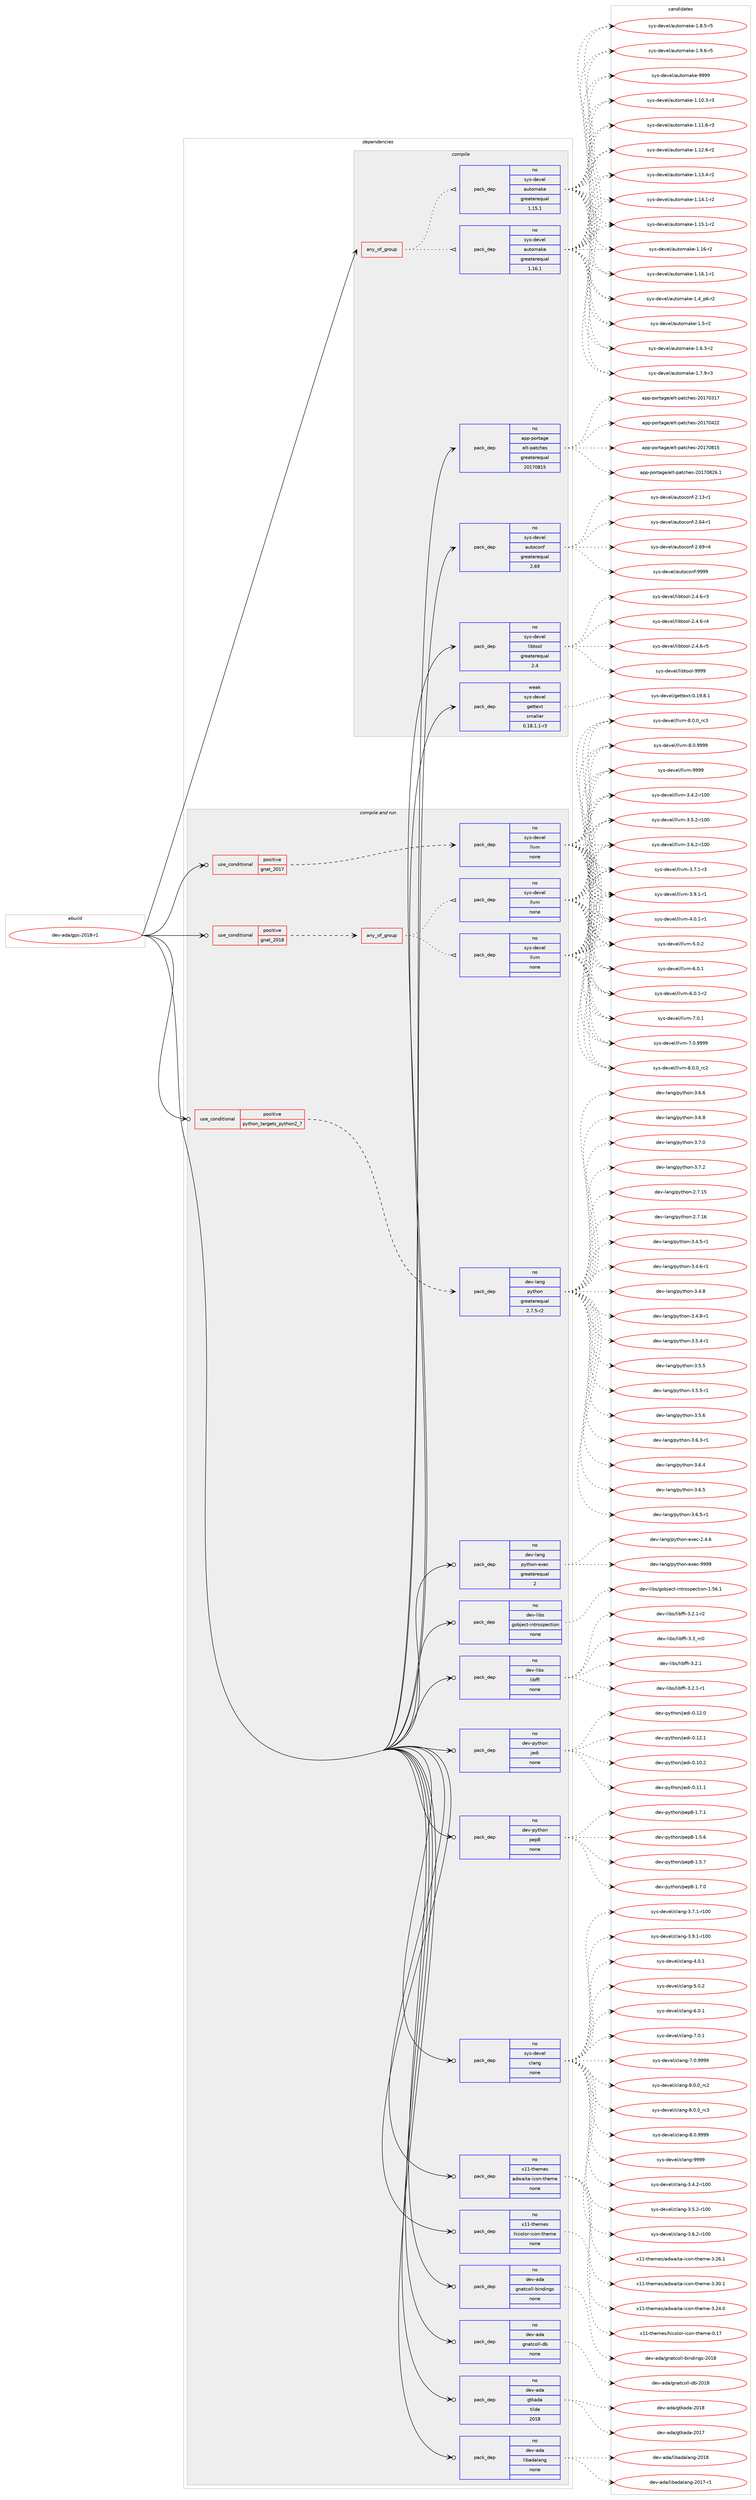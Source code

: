digraph prolog {

# *************
# Graph options
# *************

newrank=true;
concentrate=true;
compound=true;
graph [rankdir=LR,fontname=Helvetica,fontsize=10,ranksep=1.5];#, ranksep=2.5, nodesep=0.2];
edge  [arrowhead=vee];
node  [fontname=Helvetica,fontsize=10];

# **********
# The ebuild
# **********

subgraph cluster_leftcol {
color=gray;
rank=same;
label=<<i>ebuild</i>>;
id [label="dev-ada/gps-2018-r1", color=red, width=4, href="../dev-ada/gps-2018-r1.svg"];
}

# ****************
# The dependencies
# ****************

subgraph cluster_midcol {
color=gray;
label=<<i>dependencies</i>>;
subgraph cluster_compile {
fillcolor="#eeeeee";
style=filled;
label=<<i>compile</i>>;
subgraph any20309 {
dependency1316760 [label=<<TABLE BORDER="0" CELLBORDER="1" CELLSPACING="0" CELLPADDING="4"><TR><TD CELLPADDING="10">any_of_group</TD></TR></TABLE>>, shape=none, color=red];subgraph pack939444 {
dependency1316761 [label=<<TABLE BORDER="0" CELLBORDER="1" CELLSPACING="0" CELLPADDING="4" WIDTH="220"><TR><TD ROWSPAN="6" CELLPADDING="30">pack_dep</TD></TR><TR><TD WIDTH="110">no</TD></TR><TR><TD>sys-devel</TD></TR><TR><TD>automake</TD></TR><TR><TD>greaterequal</TD></TR><TR><TD>1.16.1</TD></TR></TABLE>>, shape=none, color=blue];
}
dependency1316760:e -> dependency1316761:w [weight=20,style="dotted",arrowhead="oinv"];
subgraph pack939445 {
dependency1316762 [label=<<TABLE BORDER="0" CELLBORDER="1" CELLSPACING="0" CELLPADDING="4" WIDTH="220"><TR><TD ROWSPAN="6" CELLPADDING="30">pack_dep</TD></TR><TR><TD WIDTH="110">no</TD></TR><TR><TD>sys-devel</TD></TR><TR><TD>automake</TD></TR><TR><TD>greaterequal</TD></TR><TR><TD>1.15.1</TD></TR></TABLE>>, shape=none, color=blue];
}
dependency1316760:e -> dependency1316762:w [weight=20,style="dotted",arrowhead="oinv"];
}
id:e -> dependency1316760:w [weight=20,style="solid",arrowhead="vee"];
subgraph pack939446 {
dependency1316763 [label=<<TABLE BORDER="0" CELLBORDER="1" CELLSPACING="0" CELLPADDING="4" WIDTH="220"><TR><TD ROWSPAN="6" CELLPADDING="30">pack_dep</TD></TR><TR><TD WIDTH="110">no</TD></TR><TR><TD>app-portage</TD></TR><TR><TD>elt-patches</TD></TR><TR><TD>greaterequal</TD></TR><TR><TD>20170815</TD></TR></TABLE>>, shape=none, color=blue];
}
id:e -> dependency1316763:w [weight=20,style="solid",arrowhead="vee"];
subgraph pack939447 {
dependency1316764 [label=<<TABLE BORDER="0" CELLBORDER="1" CELLSPACING="0" CELLPADDING="4" WIDTH="220"><TR><TD ROWSPAN="6" CELLPADDING="30">pack_dep</TD></TR><TR><TD WIDTH="110">no</TD></TR><TR><TD>sys-devel</TD></TR><TR><TD>autoconf</TD></TR><TR><TD>greaterequal</TD></TR><TR><TD>2.69</TD></TR></TABLE>>, shape=none, color=blue];
}
id:e -> dependency1316764:w [weight=20,style="solid",arrowhead="vee"];
subgraph pack939448 {
dependency1316765 [label=<<TABLE BORDER="0" CELLBORDER="1" CELLSPACING="0" CELLPADDING="4" WIDTH="220"><TR><TD ROWSPAN="6" CELLPADDING="30">pack_dep</TD></TR><TR><TD WIDTH="110">no</TD></TR><TR><TD>sys-devel</TD></TR><TR><TD>libtool</TD></TR><TR><TD>greaterequal</TD></TR><TR><TD>2.4</TD></TR></TABLE>>, shape=none, color=blue];
}
id:e -> dependency1316765:w [weight=20,style="solid",arrowhead="vee"];
subgraph pack939449 {
dependency1316766 [label=<<TABLE BORDER="0" CELLBORDER="1" CELLSPACING="0" CELLPADDING="4" WIDTH="220"><TR><TD ROWSPAN="6" CELLPADDING="30">pack_dep</TD></TR><TR><TD WIDTH="110">weak</TD></TR><TR><TD>sys-devel</TD></TR><TR><TD>gettext</TD></TR><TR><TD>smaller</TD></TR><TR><TD>0.18.1.1-r3</TD></TR></TABLE>>, shape=none, color=blue];
}
id:e -> dependency1316766:w [weight=20,style="solid",arrowhead="vee"];
}
subgraph cluster_compileandrun {
fillcolor="#eeeeee";
style=filled;
label=<<i>compile and run</i>>;
subgraph cond356457 {
dependency1316767 [label=<<TABLE BORDER="0" CELLBORDER="1" CELLSPACING="0" CELLPADDING="4"><TR><TD ROWSPAN="3" CELLPADDING="10">use_conditional</TD></TR><TR><TD>positive</TD></TR><TR><TD>gnat_2017</TD></TR></TABLE>>, shape=none, color=red];
subgraph pack939450 {
dependency1316768 [label=<<TABLE BORDER="0" CELLBORDER="1" CELLSPACING="0" CELLPADDING="4" WIDTH="220"><TR><TD ROWSPAN="6" CELLPADDING="30">pack_dep</TD></TR><TR><TD WIDTH="110">no</TD></TR><TR><TD>sys-devel</TD></TR><TR><TD>llvm</TD></TR><TR><TD>none</TD></TR><TR><TD></TD></TR></TABLE>>, shape=none, color=blue];
}
dependency1316767:e -> dependency1316768:w [weight=20,style="dashed",arrowhead="vee"];
}
id:e -> dependency1316767:w [weight=20,style="solid",arrowhead="odotvee"];
subgraph cond356458 {
dependency1316769 [label=<<TABLE BORDER="0" CELLBORDER="1" CELLSPACING="0" CELLPADDING="4"><TR><TD ROWSPAN="3" CELLPADDING="10">use_conditional</TD></TR><TR><TD>positive</TD></TR><TR><TD>gnat_2018</TD></TR></TABLE>>, shape=none, color=red];
subgraph any20310 {
dependency1316770 [label=<<TABLE BORDER="0" CELLBORDER="1" CELLSPACING="0" CELLPADDING="4"><TR><TD CELLPADDING="10">any_of_group</TD></TR></TABLE>>, shape=none, color=red];subgraph pack939451 {
dependency1316771 [label=<<TABLE BORDER="0" CELLBORDER="1" CELLSPACING="0" CELLPADDING="4" WIDTH="220"><TR><TD ROWSPAN="6" CELLPADDING="30">pack_dep</TD></TR><TR><TD WIDTH="110">no</TD></TR><TR><TD>sys-devel</TD></TR><TR><TD>llvm</TD></TR><TR><TD>none</TD></TR><TR><TD></TD></TR></TABLE>>, shape=none, color=blue];
}
dependency1316770:e -> dependency1316771:w [weight=20,style="dotted",arrowhead="oinv"];
subgraph pack939452 {
dependency1316772 [label=<<TABLE BORDER="0" CELLBORDER="1" CELLSPACING="0" CELLPADDING="4" WIDTH="220"><TR><TD ROWSPAN="6" CELLPADDING="30">pack_dep</TD></TR><TR><TD WIDTH="110">no</TD></TR><TR><TD>sys-devel</TD></TR><TR><TD>llvm</TD></TR><TR><TD>none</TD></TR><TR><TD></TD></TR></TABLE>>, shape=none, color=blue];
}
dependency1316770:e -> dependency1316772:w [weight=20,style="dotted",arrowhead="oinv"];
}
dependency1316769:e -> dependency1316770:w [weight=20,style="dashed",arrowhead="vee"];
}
id:e -> dependency1316769:w [weight=20,style="solid",arrowhead="odotvee"];
subgraph cond356459 {
dependency1316773 [label=<<TABLE BORDER="0" CELLBORDER="1" CELLSPACING="0" CELLPADDING="4"><TR><TD ROWSPAN="3" CELLPADDING="10">use_conditional</TD></TR><TR><TD>positive</TD></TR><TR><TD>python_targets_python2_7</TD></TR></TABLE>>, shape=none, color=red];
subgraph pack939453 {
dependency1316774 [label=<<TABLE BORDER="0" CELLBORDER="1" CELLSPACING="0" CELLPADDING="4" WIDTH="220"><TR><TD ROWSPAN="6" CELLPADDING="30">pack_dep</TD></TR><TR><TD WIDTH="110">no</TD></TR><TR><TD>dev-lang</TD></TR><TR><TD>python</TD></TR><TR><TD>greaterequal</TD></TR><TR><TD>2.7.5-r2</TD></TR></TABLE>>, shape=none, color=blue];
}
dependency1316773:e -> dependency1316774:w [weight=20,style="dashed",arrowhead="vee"];
}
id:e -> dependency1316773:w [weight=20,style="solid",arrowhead="odotvee"];
subgraph pack939454 {
dependency1316775 [label=<<TABLE BORDER="0" CELLBORDER="1" CELLSPACING="0" CELLPADDING="4" WIDTH="220"><TR><TD ROWSPAN="6" CELLPADDING="30">pack_dep</TD></TR><TR><TD WIDTH="110">no</TD></TR><TR><TD>dev-ada</TD></TR><TR><TD>gnatcoll-bindings</TD></TR><TR><TD>none</TD></TR><TR><TD></TD></TR></TABLE>>, shape=none, color=blue];
}
id:e -> dependency1316775:w [weight=20,style="solid",arrowhead="odotvee"];
subgraph pack939455 {
dependency1316776 [label=<<TABLE BORDER="0" CELLBORDER="1" CELLSPACING="0" CELLPADDING="4" WIDTH="220"><TR><TD ROWSPAN="6" CELLPADDING="30">pack_dep</TD></TR><TR><TD WIDTH="110">no</TD></TR><TR><TD>dev-ada</TD></TR><TR><TD>gnatcoll-db</TD></TR><TR><TD>none</TD></TR><TR><TD></TD></TR></TABLE>>, shape=none, color=blue];
}
id:e -> dependency1316776:w [weight=20,style="solid",arrowhead="odotvee"];
subgraph pack939456 {
dependency1316777 [label=<<TABLE BORDER="0" CELLBORDER="1" CELLSPACING="0" CELLPADDING="4" WIDTH="220"><TR><TD ROWSPAN="6" CELLPADDING="30">pack_dep</TD></TR><TR><TD WIDTH="110">no</TD></TR><TR><TD>dev-ada</TD></TR><TR><TD>gtkada</TD></TR><TR><TD>tilde</TD></TR><TR><TD>2018</TD></TR></TABLE>>, shape=none, color=blue];
}
id:e -> dependency1316777:w [weight=20,style="solid",arrowhead="odotvee"];
subgraph pack939457 {
dependency1316778 [label=<<TABLE BORDER="0" CELLBORDER="1" CELLSPACING="0" CELLPADDING="4" WIDTH="220"><TR><TD ROWSPAN="6" CELLPADDING="30">pack_dep</TD></TR><TR><TD WIDTH="110">no</TD></TR><TR><TD>dev-ada</TD></TR><TR><TD>libadalang</TD></TR><TR><TD>none</TD></TR><TR><TD></TD></TR></TABLE>>, shape=none, color=blue];
}
id:e -> dependency1316778:w [weight=20,style="solid",arrowhead="odotvee"];
subgraph pack939458 {
dependency1316779 [label=<<TABLE BORDER="0" CELLBORDER="1" CELLSPACING="0" CELLPADDING="4" WIDTH="220"><TR><TD ROWSPAN="6" CELLPADDING="30">pack_dep</TD></TR><TR><TD WIDTH="110">no</TD></TR><TR><TD>dev-lang</TD></TR><TR><TD>python-exec</TD></TR><TR><TD>greaterequal</TD></TR><TR><TD>2</TD></TR></TABLE>>, shape=none, color=blue];
}
id:e -> dependency1316779:w [weight=20,style="solid",arrowhead="odotvee"];
subgraph pack939459 {
dependency1316780 [label=<<TABLE BORDER="0" CELLBORDER="1" CELLSPACING="0" CELLPADDING="4" WIDTH="220"><TR><TD ROWSPAN="6" CELLPADDING="30">pack_dep</TD></TR><TR><TD WIDTH="110">no</TD></TR><TR><TD>dev-libs</TD></TR><TR><TD>gobject-introspection</TD></TR><TR><TD>none</TD></TR><TR><TD></TD></TR></TABLE>>, shape=none, color=blue];
}
id:e -> dependency1316780:w [weight=20,style="solid",arrowhead="odotvee"];
subgraph pack939460 {
dependency1316781 [label=<<TABLE BORDER="0" CELLBORDER="1" CELLSPACING="0" CELLPADDING="4" WIDTH="220"><TR><TD ROWSPAN="6" CELLPADDING="30">pack_dep</TD></TR><TR><TD WIDTH="110">no</TD></TR><TR><TD>dev-libs</TD></TR><TR><TD>libffi</TD></TR><TR><TD>none</TD></TR><TR><TD></TD></TR></TABLE>>, shape=none, color=blue];
}
id:e -> dependency1316781:w [weight=20,style="solid",arrowhead="odotvee"];
subgraph pack939461 {
dependency1316782 [label=<<TABLE BORDER="0" CELLBORDER="1" CELLSPACING="0" CELLPADDING="4" WIDTH="220"><TR><TD ROWSPAN="6" CELLPADDING="30">pack_dep</TD></TR><TR><TD WIDTH="110">no</TD></TR><TR><TD>dev-python</TD></TR><TR><TD>jedi</TD></TR><TR><TD>none</TD></TR><TR><TD></TD></TR></TABLE>>, shape=none, color=blue];
}
id:e -> dependency1316782:w [weight=20,style="solid",arrowhead="odotvee"];
subgraph pack939462 {
dependency1316783 [label=<<TABLE BORDER="0" CELLBORDER="1" CELLSPACING="0" CELLPADDING="4" WIDTH="220"><TR><TD ROWSPAN="6" CELLPADDING="30">pack_dep</TD></TR><TR><TD WIDTH="110">no</TD></TR><TR><TD>dev-python</TD></TR><TR><TD>pep8</TD></TR><TR><TD>none</TD></TR><TR><TD></TD></TR></TABLE>>, shape=none, color=blue];
}
id:e -> dependency1316783:w [weight=20,style="solid",arrowhead="odotvee"];
subgraph pack939463 {
dependency1316784 [label=<<TABLE BORDER="0" CELLBORDER="1" CELLSPACING="0" CELLPADDING="4" WIDTH="220"><TR><TD ROWSPAN="6" CELLPADDING="30">pack_dep</TD></TR><TR><TD WIDTH="110">no</TD></TR><TR><TD>sys-devel</TD></TR><TR><TD>clang</TD></TR><TR><TD>none</TD></TR><TR><TD></TD></TR></TABLE>>, shape=none, color=blue];
}
id:e -> dependency1316784:w [weight=20,style="solid",arrowhead="odotvee"];
subgraph pack939464 {
dependency1316785 [label=<<TABLE BORDER="0" CELLBORDER="1" CELLSPACING="0" CELLPADDING="4" WIDTH="220"><TR><TD ROWSPAN="6" CELLPADDING="30">pack_dep</TD></TR><TR><TD WIDTH="110">no</TD></TR><TR><TD>x11-themes</TD></TR><TR><TD>adwaita-icon-theme</TD></TR><TR><TD>none</TD></TR><TR><TD></TD></TR></TABLE>>, shape=none, color=blue];
}
id:e -> dependency1316785:w [weight=20,style="solid",arrowhead="odotvee"];
subgraph pack939465 {
dependency1316786 [label=<<TABLE BORDER="0" CELLBORDER="1" CELLSPACING="0" CELLPADDING="4" WIDTH="220"><TR><TD ROWSPAN="6" CELLPADDING="30">pack_dep</TD></TR><TR><TD WIDTH="110">no</TD></TR><TR><TD>x11-themes</TD></TR><TR><TD>hicolor-icon-theme</TD></TR><TR><TD>none</TD></TR><TR><TD></TD></TR></TABLE>>, shape=none, color=blue];
}
id:e -> dependency1316786:w [weight=20,style="solid",arrowhead="odotvee"];
}
subgraph cluster_run {
fillcolor="#eeeeee";
style=filled;
label=<<i>run</i>>;
}
}

# **************
# The candidates
# **************

subgraph cluster_choices {
rank=same;
color=gray;
label=<<i>candidates</i>>;

subgraph choice939444 {
color=black;
nodesep=1;
choice11512111545100101118101108479711711611110997107101454946494846514511451 [label="sys-devel/automake-1.10.3-r3", color=red, width=4,href="../sys-devel/automake-1.10.3-r3.svg"];
choice11512111545100101118101108479711711611110997107101454946494946544511451 [label="sys-devel/automake-1.11.6-r3", color=red, width=4,href="../sys-devel/automake-1.11.6-r3.svg"];
choice11512111545100101118101108479711711611110997107101454946495046544511450 [label="sys-devel/automake-1.12.6-r2", color=red, width=4,href="../sys-devel/automake-1.12.6-r2.svg"];
choice11512111545100101118101108479711711611110997107101454946495146524511450 [label="sys-devel/automake-1.13.4-r2", color=red, width=4,href="../sys-devel/automake-1.13.4-r2.svg"];
choice11512111545100101118101108479711711611110997107101454946495246494511450 [label="sys-devel/automake-1.14.1-r2", color=red, width=4,href="../sys-devel/automake-1.14.1-r2.svg"];
choice11512111545100101118101108479711711611110997107101454946495346494511450 [label="sys-devel/automake-1.15.1-r2", color=red, width=4,href="../sys-devel/automake-1.15.1-r2.svg"];
choice1151211154510010111810110847971171161111099710710145494649544511450 [label="sys-devel/automake-1.16-r2", color=red, width=4,href="../sys-devel/automake-1.16-r2.svg"];
choice11512111545100101118101108479711711611110997107101454946495446494511449 [label="sys-devel/automake-1.16.1-r1", color=red, width=4,href="../sys-devel/automake-1.16.1-r1.svg"];
choice115121115451001011181011084797117116111109971071014549465295112544511450 [label="sys-devel/automake-1.4_p6-r2", color=red, width=4,href="../sys-devel/automake-1.4_p6-r2.svg"];
choice11512111545100101118101108479711711611110997107101454946534511450 [label="sys-devel/automake-1.5-r2", color=red, width=4,href="../sys-devel/automake-1.5-r2.svg"];
choice115121115451001011181011084797117116111109971071014549465446514511450 [label="sys-devel/automake-1.6.3-r2", color=red, width=4,href="../sys-devel/automake-1.6.3-r2.svg"];
choice115121115451001011181011084797117116111109971071014549465546574511451 [label="sys-devel/automake-1.7.9-r3", color=red, width=4,href="../sys-devel/automake-1.7.9-r3.svg"];
choice115121115451001011181011084797117116111109971071014549465646534511453 [label="sys-devel/automake-1.8.5-r5", color=red, width=4,href="../sys-devel/automake-1.8.5-r5.svg"];
choice115121115451001011181011084797117116111109971071014549465746544511453 [label="sys-devel/automake-1.9.6-r5", color=red, width=4,href="../sys-devel/automake-1.9.6-r5.svg"];
choice115121115451001011181011084797117116111109971071014557575757 [label="sys-devel/automake-9999", color=red, width=4,href="../sys-devel/automake-9999.svg"];
dependency1316761:e -> choice11512111545100101118101108479711711611110997107101454946494846514511451:w [style=dotted,weight="100"];
dependency1316761:e -> choice11512111545100101118101108479711711611110997107101454946494946544511451:w [style=dotted,weight="100"];
dependency1316761:e -> choice11512111545100101118101108479711711611110997107101454946495046544511450:w [style=dotted,weight="100"];
dependency1316761:e -> choice11512111545100101118101108479711711611110997107101454946495146524511450:w [style=dotted,weight="100"];
dependency1316761:e -> choice11512111545100101118101108479711711611110997107101454946495246494511450:w [style=dotted,weight="100"];
dependency1316761:e -> choice11512111545100101118101108479711711611110997107101454946495346494511450:w [style=dotted,weight="100"];
dependency1316761:e -> choice1151211154510010111810110847971171161111099710710145494649544511450:w [style=dotted,weight="100"];
dependency1316761:e -> choice11512111545100101118101108479711711611110997107101454946495446494511449:w [style=dotted,weight="100"];
dependency1316761:e -> choice115121115451001011181011084797117116111109971071014549465295112544511450:w [style=dotted,weight="100"];
dependency1316761:e -> choice11512111545100101118101108479711711611110997107101454946534511450:w [style=dotted,weight="100"];
dependency1316761:e -> choice115121115451001011181011084797117116111109971071014549465446514511450:w [style=dotted,weight="100"];
dependency1316761:e -> choice115121115451001011181011084797117116111109971071014549465546574511451:w [style=dotted,weight="100"];
dependency1316761:e -> choice115121115451001011181011084797117116111109971071014549465646534511453:w [style=dotted,weight="100"];
dependency1316761:e -> choice115121115451001011181011084797117116111109971071014549465746544511453:w [style=dotted,weight="100"];
dependency1316761:e -> choice115121115451001011181011084797117116111109971071014557575757:w [style=dotted,weight="100"];
}
subgraph choice939445 {
color=black;
nodesep=1;
choice11512111545100101118101108479711711611110997107101454946494846514511451 [label="sys-devel/automake-1.10.3-r3", color=red, width=4,href="../sys-devel/automake-1.10.3-r3.svg"];
choice11512111545100101118101108479711711611110997107101454946494946544511451 [label="sys-devel/automake-1.11.6-r3", color=red, width=4,href="../sys-devel/automake-1.11.6-r3.svg"];
choice11512111545100101118101108479711711611110997107101454946495046544511450 [label="sys-devel/automake-1.12.6-r2", color=red, width=4,href="../sys-devel/automake-1.12.6-r2.svg"];
choice11512111545100101118101108479711711611110997107101454946495146524511450 [label="sys-devel/automake-1.13.4-r2", color=red, width=4,href="../sys-devel/automake-1.13.4-r2.svg"];
choice11512111545100101118101108479711711611110997107101454946495246494511450 [label="sys-devel/automake-1.14.1-r2", color=red, width=4,href="../sys-devel/automake-1.14.1-r2.svg"];
choice11512111545100101118101108479711711611110997107101454946495346494511450 [label="sys-devel/automake-1.15.1-r2", color=red, width=4,href="../sys-devel/automake-1.15.1-r2.svg"];
choice1151211154510010111810110847971171161111099710710145494649544511450 [label="sys-devel/automake-1.16-r2", color=red, width=4,href="../sys-devel/automake-1.16-r2.svg"];
choice11512111545100101118101108479711711611110997107101454946495446494511449 [label="sys-devel/automake-1.16.1-r1", color=red, width=4,href="../sys-devel/automake-1.16.1-r1.svg"];
choice115121115451001011181011084797117116111109971071014549465295112544511450 [label="sys-devel/automake-1.4_p6-r2", color=red, width=4,href="../sys-devel/automake-1.4_p6-r2.svg"];
choice11512111545100101118101108479711711611110997107101454946534511450 [label="sys-devel/automake-1.5-r2", color=red, width=4,href="../sys-devel/automake-1.5-r2.svg"];
choice115121115451001011181011084797117116111109971071014549465446514511450 [label="sys-devel/automake-1.6.3-r2", color=red, width=4,href="../sys-devel/automake-1.6.3-r2.svg"];
choice115121115451001011181011084797117116111109971071014549465546574511451 [label="sys-devel/automake-1.7.9-r3", color=red, width=4,href="../sys-devel/automake-1.7.9-r3.svg"];
choice115121115451001011181011084797117116111109971071014549465646534511453 [label="sys-devel/automake-1.8.5-r5", color=red, width=4,href="../sys-devel/automake-1.8.5-r5.svg"];
choice115121115451001011181011084797117116111109971071014549465746544511453 [label="sys-devel/automake-1.9.6-r5", color=red, width=4,href="../sys-devel/automake-1.9.6-r5.svg"];
choice115121115451001011181011084797117116111109971071014557575757 [label="sys-devel/automake-9999", color=red, width=4,href="../sys-devel/automake-9999.svg"];
dependency1316762:e -> choice11512111545100101118101108479711711611110997107101454946494846514511451:w [style=dotted,weight="100"];
dependency1316762:e -> choice11512111545100101118101108479711711611110997107101454946494946544511451:w [style=dotted,weight="100"];
dependency1316762:e -> choice11512111545100101118101108479711711611110997107101454946495046544511450:w [style=dotted,weight="100"];
dependency1316762:e -> choice11512111545100101118101108479711711611110997107101454946495146524511450:w [style=dotted,weight="100"];
dependency1316762:e -> choice11512111545100101118101108479711711611110997107101454946495246494511450:w [style=dotted,weight="100"];
dependency1316762:e -> choice11512111545100101118101108479711711611110997107101454946495346494511450:w [style=dotted,weight="100"];
dependency1316762:e -> choice1151211154510010111810110847971171161111099710710145494649544511450:w [style=dotted,weight="100"];
dependency1316762:e -> choice11512111545100101118101108479711711611110997107101454946495446494511449:w [style=dotted,weight="100"];
dependency1316762:e -> choice115121115451001011181011084797117116111109971071014549465295112544511450:w [style=dotted,weight="100"];
dependency1316762:e -> choice11512111545100101118101108479711711611110997107101454946534511450:w [style=dotted,weight="100"];
dependency1316762:e -> choice115121115451001011181011084797117116111109971071014549465446514511450:w [style=dotted,weight="100"];
dependency1316762:e -> choice115121115451001011181011084797117116111109971071014549465546574511451:w [style=dotted,weight="100"];
dependency1316762:e -> choice115121115451001011181011084797117116111109971071014549465646534511453:w [style=dotted,weight="100"];
dependency1316762:e -> choice115121115451001011181011084797117116111109971071014549465746544511453:w [style=dotted,weight="100"];
dependency1316762:e -> choice115121115451001011181011084797117116111109971071014557575757:w [style=dotted,weight="100"];
}
subgraph choice939446 {
color=black;
nodesep=1;
choice97112112451121111141169710310147101108116451129711699104101115455048495548514955 [label="app-portage/elt-patches-20170317", color=red, width=4,href="../app-portage/elt-patches-20170317.svg"];
choice97112112451121111141169710310147101108116451129711699104101115455048495548525050 [label="app-portage/elt-patches-20170422", color=red, width=4,href="../app-portage/elt-patches-20170422.svg"];
choice97112112451121111141169710310147101108116451129711699104101115455048495548564953 [label="app-portage/elt-patches-20170815", color=red, width=4,href="../app-portage/elt-patches-20170815.svg"];
choice971121124511211111411697103101471011081164511297116991041011154550484955485650544649 [label="app-portage/elt-patches-20170826.1", color=red, width=4,href="../app-portage/elt-patches-20170826.1.svg"];
dependency1316763:e -> choice97112112451121111141169710310147101108116451129711699104101115455048495548514955:w [style=dotted,weight="100"];
dependency1316763:e -> choice97112112451121111141169710310147101108116451129711699104101115455048495548525050:w [style=dotted,weight="100"];
dependency1316763:e -> choice97112112451121111141169710310147101108116451129711699104101115455048495548564953:w [style=dotted,weight="100"];
dependency1316763:e -> choice971121124511211111411697103101471011081164511297116991041011154550484955485650544649:w [style=dotted,weight="100"];
}
subgraph choice939447 {
color=black;
nodesep=1;
choice1151211154510010111810110847971171161119911111010245504649514511449 [label="sys-devel/autoconf-2.13-r1", color=red, width=4,href="../sys-devel/autoconf-2.13-r1.svg"];
choice1151211154510010111810110847971171161119911111010245504654524511449 [label="sys-devel/autoconf-2.64-r1", color=red, width=4,href="../sys-devel/autoconf-2.64-r1.svg"];
choice1151211154510010111810110847971171161119911111010245504654574511452 [label="sys-devel/autoconf-2.69-r4", color=red, width=4,href="../sys-devel/autoconf-2.69-r4.svg"];
choice115121115451001011181011084797117116111991111101024557575757 [label="sys-devel/autoconf-9999", color=red, width=4,href="../sys-devel/autoconf-9999.svg"];
dependency1316764:e -> choice1151211154510010111810110847971171161119911111010245504649514511449:w [style=dotted,weight="100"];
dependency1316764:e -> choice1151211154510010111810110847971171161119911111010245504654524511449:w [style=dotted,weight="100"];
dependency1316764:e -> choice1151211154510010111810110847971171161119911111010245504654574511452:w [style=dotted,weight="100"];
dependency1316764:e -> choice115121115451001011181011084797117116111991111101024557575757:w [style=dotted,weight="100"];
}
subgraph choice939448 {
color=black;
nodesep=1;
choice1151211154510010111810110847108105981161111111084550465246544511451 [label="sys-devel/libtool-2.4.6-r3", color=red, width=4,href="../sys-devel/libtool-2.4.6-r3.svg"];
choice1151211154510010111810110847108105981161111111084550465246544511452 [label="sys-devel/libtool-2.4.6-r4", color=red, width=4,href="../sys-devel/libtool-2.4.6-r4.svg"];
choice1151211154510010111810110847108105981161111111084550465246544511453 [label="sys-devel/libtool-2.4.6-r5", color=red, width=4,href="../sys-devel/libtool-2.4.6-r5.svg"];
choice1151211154510010111810110847108105981161111111084557575757 [label="sys-devel/libtool-9999", color=red, width=4,href="../sys-devel/libtool-9999.svg"];
dependency1316765:e -> choice1151211154510010111810110847108105981161111111084550465246544511451:w [style=dotted,weight="100"];
dependency1316765:e -> choice1151211154510010111810110847108105981161111111084550465246544511452:w [style=dotted,weight="100"];
dependency1316765:e -> choice1151211154510010111810110847108105981161111111084550465246544511453:w [style=dotted,weight="100"];
dependency1316765:e -> choice1151211154510010111810110847108105981161111111084557575757:w [style=dotted,weight="100"];
}
subgraph choice939449 {
color=black;
nodesep=1;
choice1151211154510010111810110847103101116116101120116454846495746564649 [label="sys-devel/gettext-0.19.8.1", color=red, width=4,href="../sys-devel/gettext-0.19.8.1.svg"];
dependency1316766:e -> choice1151211154510010111810110847103101116116101120116454846495746564649:w [style=dotted,weight="100"];
}
subgraph choice939450 {
color=black;
nodesep=1;
choice115121115451001011181011084710810811810945514652465045114494848 [label="sys-devel/llvm-3.4.2-r100", color=red, width=4,href="../sys-devel/llvm-3.4.2-r100.svg"];
choice115121115451001011181011084710810811810945514653465045114494848 [label="sys-devel/llvm-3.5.2-r100", color=red, width=4,href="../sys-devel/llvm-3.5.2-r100.svg"];
choice115121115451001011181011084710810811810945514654465045114494848 [label="sys-devel/llvm-3.6.2-r100", color=red, width=4,href="../sys-devel/llvm-3.6.2-r100.svg"];
choice11512111545100101118101108471081081181094551465546494511451 [label="sys-devel/llvm-3.7.1-r3", color=red, width=4,href="../sys-devel/llvm-3.7.1-r3.svg"];
choice11512111545100101118101108471081081181094551465746494511449 [label="sys-devel/llvm-3.9.1-r1", color=red, width=4,href="../sys-devel/llvm-3.9.1-r1.svg"];
choice11512111545100101118101108471081081181094552464846494511449 [label="sys-devel/llvm-4.0.1-r1", color=red, width=4,href="../sys-devel/llvm-4.0.1-r1.svg"];
choice1151211154510010111810110847108108118109455346484650 [label="sys-devel/llvm-5.0.2", color=red, width=4,href="../sys-devel/llvm-5.0.2.svg"];
choice1151211154510010111810110847108108118109455446484649 [label="sys-devel/llvm-6.0.1", color=red, width=4,href="../sys-devel/llvm-6.0.1.svg"];
choice11512111545100101118101108471081081181094554464846494511450 [label="sys-devel/llvm-6.0.1-r2", color=red, width=4,href="../sys-devel/llvm-6.0.1-r2.svg"];
choice1151211154510010111810110847108108118109455546484649 [label="sys-devel/llvm-7.0.1", color=red, width=4,href="../sys-devel/llvm-7.0.1.svg"];
choice1151211154510010111810110847108108118109455546484657575757 [label="sys-devel/llvm-7.0.9999", color=red, width=4,href="../sys-devel/llvm-7.0.9999.svg"];
choice1151211154510010111810110847108108118109455646484648951149950 [label="sys-devel/llvm-8.0.0_rc2", color=red, width=4,href="../sys-devel/llvm-8.0.0_rc2.svg"];
choice1151211154510010111810110847108108118109455646484648951149951 [label="sys-devel/llvm-8.0.0_rc3", color=red, width=4,href="../sys-devel/llvm-8.0.0_rc3.svg"];
choice1151211154510010111810110847108108118109455646484657575757 [label="sys-devel/llvm-8.0.9999", color=red, width=4,href="../sys-devel/llvm-8.0.9999.svg"];
choice11512111545100101118101108471081081181094557575757 [label="sys-devel/llvm-9999", color=red, width=4,href="../sys-devel/llvm-9999.svg"];
dependency1316768:e -> choice115121115451001011181011084710810811810945514652465045114494848:w [style=dotted,weight="100"];
dependency1316768:e -> choice115121115451001011181011084710810811810945514653465045114494848:w [style=dotted,weight="100"];
dependency1316768:e -> choice115121115451001011181011084710810811810945514654465045114494848:w [style=dotted,weight="100"];
dependency1316768:e -> choice11512111545100101118101108471081081181094551465546494511451:w [style=dotted,weight="100"];
dependency1316768:e -> choice11512111545100101118101108471081081181094551465746494511449:w [style=dotted,weight="100"];
dependency1316768:e -> choice11512111545100101118101108471081081181094552464846494511449:w [style=dotted,weight="100"];
dependency1316768:e -> choice1151211154510010111810110847108108118109455346484650:w [style=dotted,weight="100"];
dependency1316768:e -> choice1151211154510010111810110847108108118109455446484649:w [style=dotted,weight="100"];
dependency1316768:e -> choice11512111545100101118101108471081081181094554464846494511450:w [style=dotted,weight="100"];
dependency1316768:e -> choice1151211154510010111810110847108108118109455546484649:w [style=dotted,weight="100"];
dependency1316768:e -> choice1151211154510010111810110847108108118109455546484657575757:w [style=dotted,weight="100"];
dependency1316768:e -> choice1151211154510010111810110847108108118109455646484648951149950:w [style=dotted,weight="100"];
dependency1316768:e -> choice1151211154510010111810110847108108118109455646484648951149951:w [style=dotted,weight="100"];
dependency1316768:e -> choice1151211154510010111810110847108108118109455646484657575757:w [style=dotted,weight="100"];
dependency1316768:e -> choice11512111545100101118101108471081081181094557575757:w [style=dotted,weight="100"];
}
subgraph choice939451 {
color=black;
nodesep=1;
choice115121115451001011181011084710810811810945514652465045114494848 [label="sys-devel/llvm-3.4.2-r100", color=red, width=4,href="../sys-devel/llvm-3.4.2-r100.svg"];
choice115121115451001011181011084710810811810945514653465045114494848 [label="sys-devel/llvm-3.5.2-r100", color=red, width=4,href="../sys-devel/llvm-3.5.2-r100.svg"];
choice115121115451001011181011084710810811810945514654465045114494848 [label="sys-devel/llvm-3.6.2-r100", color=red, width=4,href="../sys-devel/llvm-3.6.2-r100.svg"];
choice11512111545100101118101108471081081181094551465546494511451 [label="sys-devel/llvm-3.7.1-r3", color=red, width=4,href="../sys-devel/llvm-3.7.1-r3.svg"];
choice11512111545100101118101108471081081181094551465746494511449 [label="sys-devel/llvm-3.9.1-r1", color=red, width=4,href="../sys-devel/llvm-3.9.1-r1.svg"];
choice11512111545100101118101108471081081181094552464846494511449 [label="sys-devel/llvm-4.0.1-r1", color=red, width=4,href="../sys-devel/llvm-4.0.1-r1.svg"];
choice1151211154510010111810110847108108118109455346484650 [label="sys-devel/llvm-5.0.2", color=red, width=4,href="../sys-devel/llvm-5.0.2.svg"];
choice1151211154510010111810110847108108118109455446484649 [label="sys-devel/llvm-6.0.1", color=red, width=4,href="../sys-devel/llvm-6.0.1.svg"];
choice11512111545100101118101108471081081181094554464846494511450 [label="sys-devel/llvm-6.0.1-r2", color=red, width=4,href="../sys-devel/llvm-6.0.1-r2.svg"];
choice1151211154510010111810110847108108118109455546484649 [label="sys-devel/llvm-7.0.1", color=red, width=4,href="../sys-devel/llvm-7.0.1.svg"];
choice1151211154510010111810110847108108118109455546484657575757 [label="sys-devel/llvm-7.0.9999", color=red, width=4,href="../sys-devel/llvm-7.0.9999.svg"];
choice1151211154510010111810110847108108118109455646484648951149950 [label="sys-devel/llvm-8.0.0_rc2", color=red, width=4,href="../sys-devel/llvm-8.0.0_rc2.svg"];
choice1151211154510010111810110847108108118109455646484648951149951 [label="sys-devel/llvm-8.0.0_rc3", color=red, width=4,href="../sys-devel/llvm-8.0.0_rc3.svg"];
choice1151211154510010111810110847108108118109455646484657575757 [label="sys-devel/llvm-8.0.9999", color=red, width=4,href="../sys-devel/llvm-8.0.9999.svg"];
choice11512111545100101118101108471081081181094557575757 [label="sys-devel/llvm-9999", color=red, width=4,href="../sys-devel/llvm-9999.svg"];
dependency1316771:e -> choice115121115451001011181011084710810811810945514652465045114494848:w [style=dotted,weight="100"];
dependency1316771:e -> choice115121115451001011181011084710810811810945514653465045114494848:w [style=dotted,weight="100"];
dependency1316771:e -> choice115121115451001011181011084710810811810945514654465045114494848:w [style=dotted,weight="100"];
dependency1316771:e -> choice11512111545100101118101108471081081181094551465546494511451:w [style=dotted,weight="100"];
dependency1316771:e -> choice11512111545100101118101108471081081181094551465746494511449:w [style=dotted,weight="100"];
dependency1316771:e -> choice11512111545100101118101108471081081181094552464846494511449:w [style=dotted,weight="100"];
dependency1316771:e -> choice1151211154510010111810110847108108118109455346484650:w [style=dotted,weight="100"];
dependency1316771:e -> choice1151211154510010111810110847108108118109455446484649:w [style=dotted,weight="100"];
dependency1316771:e -> choice11512111545100101118101108471081081181094554464846494511450:w [style=dotted,weight="100"];
dependency1316771:e -> choice1151211154510010111810110847108108118109455546484649:w [style=dotted,weight="100"];
dependency1316771:e -> choice1151211154510010111810110847108108118109455546484657575757:w [style=dotted,weight="100"];
dependency1316771:e -> choice1151211154510010111810110847108108118109455646484648951149950:w [style=dotted,weight="100"];
dependency1316771:e -> choice1151211154510010111810110847108108118109455646484648951149951:w [style=dotted,weight="100"];
dependency1316771:e -> choice1151211154510010111810110847108108118109455646484657575757:w [style=dotted,weight="100"];
dependency1316771:e -> choice11512111545100101118101108471081081181094557575757:w [style=dotted,weight="100"];
}
subgraph choice939452 {
color=black;
nodesep=1;
choice115121115451001011181011084710810811810945514652465045114494848 [label="sys-devel/llvm-3.4.2-r100", color=red, width=4,href="../sys-devel/llvm-3.4.2-r100.svg"];
choice115121115451001011181011084710810811810945514653465045114494848 [label="sys-devel/llvm-3.5.2-r100", color=red, width=4,href="../sys-devel/llvm-3.5.2-r100.svg"];
choice115121115451001011181011084710810811810945514654465045114494848 [label="sys-devel/llvm-3.6.2-r100", color=red, width=4,href="../sys-devel/llvm-3.6.2-r100.svg"];
choice11512111545100101118101108471081081181094551465546494511451 [label="sys-devel/llvm-3.7.1-r3", color=red, width=4,href="../sys-devel/llvm-3.7.1-r3.svg"];
choice11512111545100101118101108471081081181094551465746494511449 [label="sys-devel/llvm-3.9.1-r1", color=red, width=4,href="../sys-devel/llvm-3.9.1-r1.svg"];
choice11512111545100101118101108471081081181094552464846494511449 [label="sys-devel/llvm-4.0.1-r1", color=red, width=4,href="../sys-devel/llvm-4.0.1-r1.svg"];
choice1151211154510010111810110847108108118109455346484650 [label="sys-devel/llvm-5.0.2", color=red, width=4,href="../sys-devel/llvm-5.0.2.svg"];
choice1151211154510010111810110847108108118109455446484649 [label="sys-devel/llvm-6.0.1", color=red, width=4,href="../sys-devel/llvm-6.0.1.svg"];
choice11512111545100101118101108471081081181094554464846494511450 [label="sys-devel/llvm-6.0.1-r2", color=red, width=4,href="../sys-devel/llvm-6.0.1-r2.svg"];
choice1151211154510010111810110847108108118109455546484649 [label="sys-devel/llvm-7.0.1", color=red, width=4,href="../sys-devel/llvm-7.0.1.svg"];
choice1151211154510010111810110847108108118109455546484657575757 [label="sys-devel/llvm-7.0.9999", color=red, width=4,href="../sys-devel/llvm-7.0.9999.svg"];
choice1151211154510010111810110847108108118109455646484648951149950 [label="sys-devel/llvm-8.0.0_rc2", color=red, width=4,href="../sys-devel/llvm-8.0.0_rc2.svg"];
choice1151211154510010111810110847108108118109455646484648951149951 [label="sys-devel/llvm-8.0.0_rc3", color=red, width=4,href="../sys-devel/llvm-8.0.0_rc3.svg"];
choice1151211154510010111810110847108108118109455646484657575757 [label="sys-devel/llvm-8.0.9999", color=red, width=4,href="../sys-devel/llvm-8.0.9999.svg"];
choice11512111545100101118101108471081081181094557575757 [label="sys-devel/llvm-9999", color=red, width=4,href="../sys-devel/llvm-9999.svg"];
dependency1316772:e -> choice115121115451001011181011084710810811810945514652465045114494848:w [style=dotted,weight="100"];
dependency1316772:e -> choice115121115451001011181011084710810811810945514653465045114494848:w [style=dotted,weight="100"];
dependency1316772:e -> choice115121115451001011181011084710810811810945514654465045114494848:w [style=dotted,weight="100"];
dependency1316772:e -> choice11512111545100101118101108471081081181094551465546494511451:w [style=dotted,weight="100"];
dependency1316772:e -> choice11512111545100101118101108471081081181094551465746494511449:w [style=dotted,weight="100"];
dependency1316772:e -> choice11512111545100101118101108471081081181094552464846494511449:w [style=dotted,weight="100"];
dependency1316772:e -> choice1151211154510010111810110847108108118109455346484650:w [style=dotted,weight="100"];
dependency1316772:e -> choice1151211154510010111810110847108108118109455446484649:w [style=dotted,weight="100"];
dependency1316772:e -> choice11512111545100101118101108471081081181094554464846494511450:w [style=dotted,weight="100"];
dependency1316772:e -> choice1151211154510010111810110847108108118109455546484649:w [style=dotted,weight="100"];
dependency1316772:e -> choice1151211154510010111810110847108108118109455546484657575757:w [style=dotted,weight="100"];
dependency1316772:e -> choice1151211154510010111810110847108108118109455646484648951149950:w [style=dotted,weight="100"];
dependency1316772:e -> choice1151211154510010111810110847108108118109455646484648951149951:w [style=dotted,weight="100"];
dependency1316772:e -> choice1151211154510010111810110847108108118109455646484657575757:w [style=dotted,weight="100"];
dependency1316772:e -> choice11512111545100101118101108471081081181094557575757:w [style=dotted,weight="100"];
}
subgraph choice939453 {
color=black;
nodesep=1;
choice10010111845108971101034711212111610411111045504655464953 [label="dev-lang/python-2.7.15", color=red, width=4,href="../dev-lang/python-2.7.15.svg"];
choice10010111845108971101034711212111610411111045504655464954 [label="dev-lang/python-2.7.16", color=red, width=4,href="../dev-lang/python-2.7.16.svg"];
choice1001011184510897110103471121211161041111104551465246534511449 [label="dev-lang/python-3.4.5-r1", color=red, width=4,href="../dev-lang/python-3.4.5-r1.svg"];
choice1001011184510897110103471121211161041111104551465246544511449 [label="dev-lang/python-3.4.6-r1", color=red, width=4,href="../dev-lang/python-3.4.6-r1.svg"];
choice100101118451089711010347112121116104111110455146524656 [label="dev-lang/python-3.4.8", color=red, width=4,href="../dev-lang/python-3.4.8.svg"];
choice1001011184510897110103471121211161041111104551465246564511449 [label="dev-lang/python-3.4.8-r1", color=red, width=4,href="../dev-lang/python-3.4.8-r1.svg"];
choice1001011184510897110103471121211161041111104551465346524511449 [label="dev-lang/python-3.5.4-r1", color=red, width=4,href="../dev-lang/python-3.5.4-r1.svg"];
choice100101118451089711010347112121116104111110455146534653 [label="dev-lang/python-3.5.5", color=red, width=4,href="../dev-lang/python-3.5.5.svg"];
choice1001011184510897110103471121211161041111104551465346534511449 [label="dev-lang/python-3.5.5-r1", color=red, width=4,href="../dev-lang/python-3.5.5-r1.svg"];
choice100101118451089711010347112121116104111110455146534654 [label="dev-lang/python-3.5.6", color=red, width=4,href="../dev-lang/python-3.5.6.svg"];
choice1001011184510897110103471121211161041111104551465446514511449 [label="dev-lang/python-3.6.3-r1", color=red, width=4,href="../dev-lang/python-3.6.3-r1.svg"];
choice100101118451089711010347112121116104111110455146544652 [label="dev-lang/python-3.6.4", color=red, width=4,href="../dev-lang/python-3.6.4.svg"];
choice100101118451089711010347112121116104111110455146544653 [label="dev-lang/python-3.6.5", color=red, width=4,href="../dev-lang/python-3.6.5.svg"];
choice1001011184510897110103471121211161041111104551465446534511449 [label="dev-lang/python-3.6.5-r1", color=red, width=4,href="../dev-lang/python-3.6.5-r1.svg"];
choice100101118451089711010347112121116104111110455146544654 [label="dev-lang/python-3.6.6", color=red, width=4,href="../dev-lang/python-3.6.6.svg"];
choice100101118451089711010347112121116104111110455146544656 [label="dev-lang/python-3.6.8", color=red, width=4,href="../dev-lang/python-3.6.8.svg"];
choice100101118451089711010347112121116104111110455146554648 [label="dev-lang/python-3.7.0", color=red, width=4,href="../dev-lang/python-3.7.0.svg"];
choice100101118451089711010347112121116104111110455146554650 [label="dev-lang/python-3.7.2", color=red, width=4,href="../dev-lang/python-3.7.2.svg"];
dependency1316774:e -> choice10010111845108971101034711212111610411111045504655464953:w [style=dotted,weight="100"];
dependency1316774:e -> choice10010111845108971101034711212111610411111045504655464954:w [style=dotted,weight="100"];
dependency1316774:e -> choice1001011184510897110103471121211161041111104551465246534511449:w [style=dotted,weight="100"];
dependency1316774:e -> choice1001011184510897110103471121211161041111104551465246544511449:w [style=dotted,weight="100"];
dependency1316774:e -> choice100101118451089711010347112121116104111110455146524656:w [style=dotted,weight="100"];
dependency1316774:e -> choice1001011184510897110103471121211161041111104551465246564511449:w [style=dotted,weight="100"];
dependency1316774:e -> choice1001011184510897110103471121211161041111104551465346524511449:w [style=dotted,weight="100"];
dependency1316774:e -> choice100101118451089711010347112121116104111110455146534653:w [style=dotted,weight="100"];
dependency1316774:e -> choice1001011184510897110103471121211161041111104551465346534511449:w [style=dotted,weight="100"];
dependency1316774:e -> choice100101118451089711010347112121116104111110455146534654:w [style=dotted,weight="100"];
dependency1316774:e -> choice1001011184510897110103471121211161041111104551465446514511449:w [style=dotted,weight="100"];
dependency1316774:e -> choice100101118451089711010347112121116104111110455146544652:w [style=dotted,weight="100"];
dependency1316774:e -> choice100101118451089711010347112121116104111110455146544653:w [style=dotted,weight="100"];
dependency1316774:e -> choice1001011184510897110103471121211161041111104551465446534511449:w [style=dotted,weight="100"];
dependency1316774:e -> choice100101118451089711010347112121116104111110455146544654:w [style=dotted,weight="100"];
dependency1316774:e -> choice100101118451089711010347112121116104111110455146544656:w [style=dotted,weight="100"];
dependency1316774:e -> choice100101118451089711010347112121116104111110455146554648:w [style=dotted,weight="100"];
dependency1316774:e -> choice100101118451089711010347112121116104111110455146554650:w [style=dotted,weight="100"];
}
subgraph choice939454 {
color=black;
nodesep=1;
choice10010111845971009747103110971169911110810845981051101001051101031154550484956 [label="dev-ada/gnatcoll-bindings-2018", color=red, width=4,href="../dev-ada/gnatcoll-bindings-2018.svg"];
dependency1316775:e -> choice10010111845971009747103110971169911110810845981051101001051101031154550484956:w [style=dotted,weight="100"];
}
subgraph choice939455 {
color=black;
nodesep=1;
choice10010111845971009747103110971169911110810845100984550484956 [label="dev-ada/gnatcoll-db-2018", color=red, width=4,href="../dev-ada/gnatcoll-db-2018.svg"];
dependency1316776:e -> choice10010111845971009747103110971169911110810845100984550484956:w [style=dotted,weight="100"];
}
subgraph choice939456 {
color=black;
nodesep=1;
choice1001011184597100974710311610797100974550484955 [label="dev-ada/gtkada-2017", color=red, width=4,href="../dev-ada/gtkada-2017.svg"];
choice1001011184597100974710311610797100974550484956 [label="dev-ada/gtkada-2018", color=red, width=4,href="../dev-ada/gtkada-2018.svg"];
dependency1316777:e -> choice1001011184597100974710311610797100974550484955:w [style=dotted,weight="100"];
dependency1316777:e -> choice1001011184597100974710311610797100974550484956:w [style=dotted,weight="100"];
}
subgraph choice939457 {
color=black;
nodesep=1;
choice100101118459710097471081059897100971089711010345504849554511449 [label="dev-ada/libadalang-2017-r1", color=red, width=4,href="../dev-ada/libadalang-2017-r1.svg"];
choice10010111845971009747108105989710097108971101034550484956 [label="dev-ada/libadalang-2018", color=red, width=4,href="../dev-ada/libadalang-2018.svg"];
dependency1316778:e -> choice100101118459710097471081059897100971089711010345504849554511449:w [style=dotted,weight="100"];
dependency1316778:e -> choice10010111845971009747108105989710097108971101034550484956:w [style=dotted,weight="100"];
}
subgraph choice939458 {
color=black;
nodesep=1;
choice1001011184510897110103471121211161041111104510112010199455046524654 [label="dev-lang/python-exec-2.4.6", color=red, width=4,href="../dev-lang/python-exec-2.4.6.svg"];
choice10010111845108971101034711212111610411111045101120101994557575757 [label="dev-lang/python-exec-9999", color=red, width=4,href="../dev-lang/python-exec-9999.svg"];
dependency1316779:e -> choice1001011184510897110103471121211161041111104510112010199455046524654:w [style=dotted,weight="100"];
dependency1316779:e -> choice10010111845108971101034711212111610411111045101120101994557575757:w [style=dotted,weight="100"];
}
subgraph choice939459 {
color=black;
nodesep=1;
choice1001011184510810598115471031119810610199116451051101161141111151121019911610511111045494653544649 [label="dev-libs/gobject-introspection-1.56.1", color=red, width=4,href="../dev-libs/gobject-introspection-1.56.1.svg"];
dependency1316780:e -> choice1001011184510810598115471031119810610199116451051101161141111151121019911610511111045494653544649:w [style=dotted,weight="100"];
}
subgraph choice939460 {
color=black;
nodesep=1;
choice10010111845108105981154710810598102102105455146504649 [label="dev-libs/libffi-3.2.1", color=red, width=4,href="../dev-libs/libffi-3.2.1.svg"];
choice100101118451081059811547108105981021021054551465046494511449 [label="dev-libs/libffi-3.2.1-r1", color=red, width=4,href="../dev-libs/libffi-3.2.1-r1.svg"];
choice100101118451081059811547108105981021021054551465046494511450 [label="dev-libs/libffi-3.2.1-r2", color=red, width=4,href="../dev-libs/libffi-3.2.1-r2.svg"];
choice1001011184510810598115471081059810210210545514651951149948 [label="dev-libs/libffi-3.3_rc0", color=red, width=4,href="../dev-libs/libffi-3.3_rc0.svg"];
dependency1316781:e -> choice10010111845108105981154710810598102102105455146504649:w [style=dotted,weight="100"];
dependency1316781:e -> choice100101118451081059811547108105981021021054551465046494511449:w [style=dotted,weight="100"];
dependency1316781:e -> choice100101118451081059811547108105981021021054551465046494511450:w [style=dotted,weight="100"];
dependency1316781:e -> choice1001011184510810598115471081059810210210545514651951149948:w [style=dotted,weight="100"];
}
subgraph choice939461 {
color=black;
nodesep=1;
choice100101118451121211161041111104710610110010545484649484650 [label="dev-python/jedi-0.10.2", color=red, width=4,href="../dev-python/jedi-0.10.2.svg"];
choice100101118451121211161041111104710610110010545484649494649 [label="dev-python/jedi-0.11.1", color=red, width=4,href="../dev-python/jedi-0.11.1.svg"];
choice100101118451121211161041111104710610110010545484649504648 [label="dev-python/jedi-0.12.0", color=red, width=4,href="../dev-python/jedi-0.12.0.svg"];
choice100101118451121211161041111104710610110010545484649504649 [label="dev-python/jedi-0.12.1", color=red, width=4,href="../dev-python/jedi-0.12.1.svg"];
dependency1316782:e -> choice100101118451121211161041111104710610110010545484649484650:w [style=dotted,weight="100"];
dependency1316782:e -> choice100101118451121211161041111104710610110010545484649494649:w [style=dotted,weight="100"];
dependency1316782:e -> choice100101118451121211161041111104710610110010545484649504648:w [style=dotted,weight="100"];
dependency1316782:e -> choice100101118451121211161041111104710610110010545484649504649:w [style=dotted,weight="100"];
}
subgraph choice939462 {
color=black;
nodesep=1;
choice100101118451121211161041111104711210111256454946534654 [label="dev-python/pep8-1.5.6", color=red, width=4,href="../dev-python/pep8-1.5.6.svg"];
choice100101118451121211161041111104711210111256454946534655 [label="dev-python/pep8-1.5.7", color=red, width=4,href="../dev-python/pep8-1.5.7.svg"];
choice100101118451121211161041111104711210111256454946554648 [label="dev-python/pep8-1.7.0", color=red, width=4,href="../dev-python/pep8-1.7.0.svg"];
choice100101118451121211161041111104711210111256454946554649 [label="dev-python/pep8-1.7.1", color=red, width=4,href="../dev-python/pep8-1.7.1.svg"];
dependency1316783:e -> choice100101118451121211161041111104711210111256454946534654:w [style=dotted,weight="100"];
dependency1316783:e -> choice100101118451121211161041111104711210111256454946534655:w [style=dotted,weight="100"];
dependency1316783:e -> choice100101118451121211161041111104711210111256454946554648:w [style=dotted,weight="100"];
dependency1316783:e -> choice100101118451121211161041111104711210111256454946554649:w [style=dotted,weight="100"];
}
subgraph choice939463 {
color=black;
nodesep=1;
choice1151211154510010111810110847991089711010345514652465045114494848 [label="sys-devel/clang-3.4.2-r100", color=red, width=4,href="../sys-devel/clang-3.4.2-r100.svg"];
choice1151211154510010111810110847991089711010345514653465045114494848 [label="sys-devel/clang-3.5.2-r100", color=red, width=4,href="../sys-devel/clang-3.5.2-r100.svg"];
choice1151211154510010111810110847991089711010345514654465045114494848 [label="sys-devel/clang-3.6.2-r100", color=red, width=4,href="../sys-devel/clang-3.6.2-r100.svg"];
choice1151211154510010111810110847991089711010345514655464945114494848 [label="sys-devel/clang-3.7.1-r100", color=red, width=4,href="../sys-devel/clang-3.7.1-r100.svg"];
choice1151211154510010111810110847991089711010345514657464945114494848 [label="sys-devel/clang-3.9.1-r100", color=red, width=4,href="../sys-devel/clang-3.9.1-r100.svg"];
choice11512111545100101118101108479910897110103455246484649 [label="sys-devel/clang-4.0.1", color=red, width=4,href="../sys-devel/clang-4.0.1.svg"];
choice11512111545100101118101108479910897110103455346484650 [label="sys-devel/clang-5.0.2", color=red, width=4,href="../sys-devel/clang-5.0.2.svg"];
choice11512111545100101118101108479910897110103455446484649 [label="sys-devel/clang-6.0.1", color=red, width=4,href="../sys-devel/clang-6.0.1.svg"];
choice11512111545100101118101108479910897110103455546484649 [label="sys-devel/clang-7.0.1", color=red, width=4,href="../sys-devel/clang-7.0.1.svg"];
choice11512111545100101118101108479910897110103455546484657575757 [label="sys-devel/clang-7.0.9999", color=red, width=4,href="../sys-devel/clang-7.0.9999.svg"];
choice11512111545100101118101108479910897110103455646484648951149950 [label="sys-devel/clang-8.0.0_rc2", color=red, width=4,href="../sys-devel/clang-8.0.0_rc2.svg"];
choice11512111545100101118101108479910897110103455646484648951149951 [label="sys-devel/clang-8.0.0_rc3", color=red, width=4,href="../sys-devel/clang-8.0.0_rc3.svg"];
choice11512111545100101118101108479910897110103455646484657575757 [label="sys-devel/clang-8.0.9999", color=red, width=4,href="../sys-devel/clang-8.0.9999.svg"];
choice115121115451001011181011084799108971101034557575757 [label="sys-devel/clang-9999", color=red, width=4,href="../sys-devel/clang-9999.svg"];
dependency1316784:e -> choice1151211154510010111810110847991089711010345514652465045114494848:w [style=dotted,weight="100"];
dependency1316784:e -> choice1151211154510010111810110847991089711010345514653465045114494848:w [style=dotted,weight="100"];
dependency1316784:e -> choice1151211154510010111810110847991089711010345514654465045114494848:w [style=dotted,weight="100"];
dependency1316784:e -> choice1151211154510010111810110847991089711010345514655464945114494848:w [style=dotted,weight="100"];
dependency1316784:e -> choice1151211154510010111810110847991089711010345514657464945114494848:w [style=dotted,weight="100"];
dependency1316784:e -> choice11512111545100101118101108479910897110103455246484649:w [style=dotted,weight="100"];
dependency1316784:e -> choice11512111545100101118101108479910897110103455346484650:w [style=dotted,weight="100"];
dependency1316784:e -> choice11512111545100101118101108479910897110103455446484649:w [style=dotted,weight="100"];
dependency1316784:e -> choice11512111545100101118101108479910897110103455546484649:w [style=dotted,weight="100"];
dependency1316784:e -> choice11512111545100101118101108479910897110103455546484657575757:w [style=dotted,weight="100"];
dependency1316784:e -> choice11512111545100101118101108479910897110103455646484648951149950:w [style=dotted,weight="100"];
dependency1316784:e -> choice11512111545100101118101108479910897110103455646484648951149951:w [style=dotted,weight="100"];
dependency1316784:e -> choice11512111545100101118101108479910897110103455646484657575757:w [style=dotted,weight="100"];
dependency1316784:e -> choice115121115451001011181011084799108971101034557575757:w [style=dotted,weight="100"];
}
subgraph choice939464 {
color=black;
nodesep=1;
choice1204949451161041011091011154797100119971051169745105991111104511610410110910145514650524648 [label="x11-themes/adwaita-icon-theme-3.24.0", color=red, width=4,href="../x11-themes/adwaita-icon-theme-3.24.0.svg"];
choice1204949451161041011091011154797100119971051169745105991111104511610410110910145514650544649 [label="x11-themes/adwaita-icon-theme-3.26.1", color=red, width=4,href="../x11-themes/adwaita-icon-theme-3.26.1.svg"];
choice1204949451161041011091011154797100119971051169745105991111104511610410110910145514651484649 [label="x11-themes/adwaita-icon-theme-3.30.1", color=red, width=4,href="../x11-themes/adwaita-icon-theme-3.30.1.svg"];
dependency1316785:e -> choice1204949451161041011091011154797100119971051169745105991111104511610410110910145514650524648:w [style=dotted,weight="100"];
dependency1316785:e -> choice1204949451161041011091011154797100119971051169745105991111104511610410110910145514650544649:w [style=dotted,weight="100"];
dependency1316785:e -> choice1204949451161041011091011154797100119971051169745105991111104511610410110910145514651484649:w [style=dotted,weight="100"];
}
subgraph choice939465 {
color=black;
nodesep=1;
choice12049494511610410110910111547104105991111081111144510599111110451161041011091014548464955 [label="x11-themes/hicolor-icon-theme-0.17", color=red, width=4,href="../x11-themes/hicolor-icon-theme-0.17.svg"];
dependency1316786:e -> choice12049494511610410110910111547104105991111081111144510599111110451161041011091014548464955:w [style=dotted,weight="100"];
}
}

}
